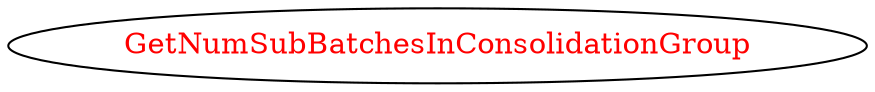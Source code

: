 digraph dependencyGraph {
 concentrate=true;
 ranksep="2.0";
 rankdir="LR"; 
 splines="ortho";
"GetNumSubBatchesInConsolidationGroup" [fontcolor="red"];
}
